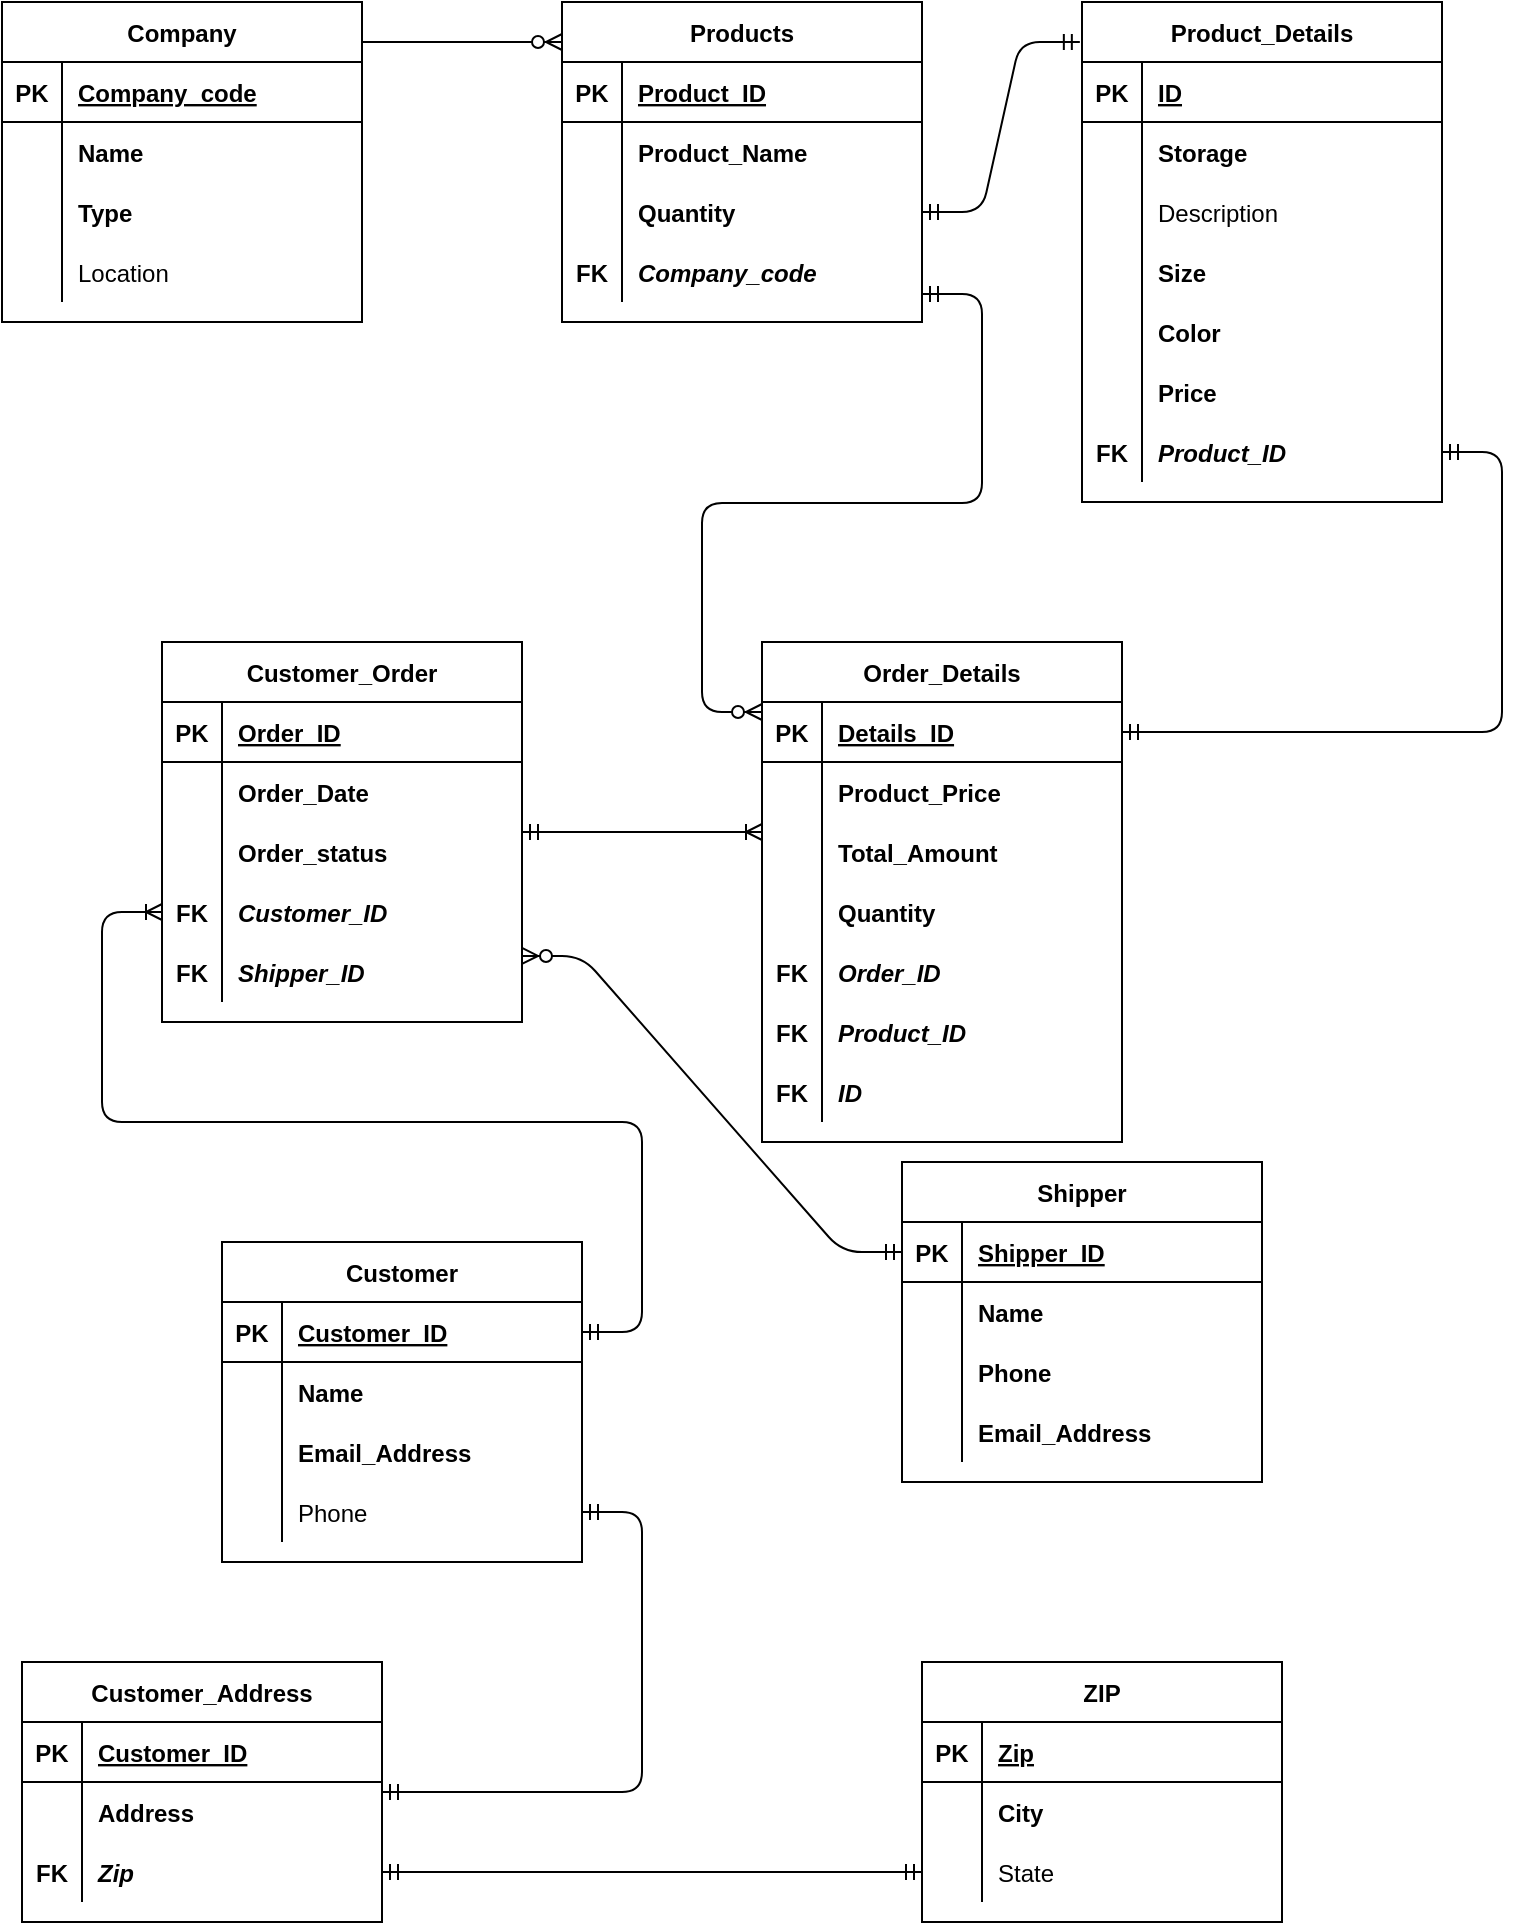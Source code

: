<mxfile version="14.0.5" type="device"><diagram id="6mvbU-3xl14moOfAQ1Ja" name="Page-1"><mxGraphModel dx="946" dy="511" grid="1" gridSize="10" guides="1" tooltips="1" connect="1" arrows="1" fold="1" page="1" pageScale="1" pageWidth="850" pageHeight="1100" math="0" shadow="0"><root><mxCell id="0"/><mxCell id="1" parent="0"/><mxCell id="NlRjUkpvQ42dIeaq4QIp-1" value="Company" style="shape=table;startSize=30;container=1;collapsible=1;childLayout=tableLayout;fixedRows=1;rowLines=0;fontStyle=1;align=center;resizeLast=1;" parent="1" vertex="1"><mxGeometry x="40" y="40" width="180" height="160" as="geometry"/></mxCell><mxCell id="NlRjUkpvQ42dIeaq4QIp-2" value="" style="shape=partialRectangle;collapsible=0;dropTarget=0;pointerEvents=0;fillColor=none;top=0;left=0;bottom=1;right=0;points=[[0,0.5],[1,0.5]];portConstraint=eastwest;" parent="NlRjUkpvQ42dIeaq4QIp-1" vertex="1"><mxGeometry y="30" width="180" height="30" as="geometry"/></mxCell><mxCell id="NlRjUkpvQ42dIeaq4QIp-3" value="PK" style="shape=partialRectangle;connectable=0;fillColor=none;top=0;left=0;bottom=0;right=0;fontStyle=1;overflow=hidden;" parent="NlRjUkpvQ42dIeaq4QIp-2" vertex="1"><mxGeometry width="30" height="30" as="geometry"/></mxCell><mxCell id="NlRjUkpvQ42dIeaq4QIp-4" value="Company_code" style="shape=partialRectangle;connectable=0;fillColor=none;top=0;left=0;bottom=0;right=0;align=left;spacingLeft=6;fontStyle=5;overflow=hidden;" parent="NlRjUkpvQ42dIeaq4QIp-2" vertex="1"><mxGeometry x="30" width="150" height="30" as="geometry"/></mxCell><mxCell id="NlRjUkpvQ42dIeaq4QIp-5" value="" style="shape=partialRectangle;collapsible=0;dropTarget=0;pointerEvents=0;fillColor=none;top=0;left=0;bottom=0;right=0;points=[[0,0.5],[1,0.5]];portConstraint=eastwest;" parent="NlRjUkpvQ42dIeaq4QIp-1" vertex="1"><mxGeometry y="60" width="180" height="30" as="geometry"/></mxCell><mxCell id="NlRjUkpvQ42dIeaq4QIp-6" value="" style="shape=partialRectangle;connectable=0;fillColor=none;top=0;left=0;bottom=0;right=0;editable=1;overflow=hidden;" parent="NlRjUkpvQ42dIeaq4QIp-5" vertex="1"><mxGeometry width="30" height="30" as="geometry"/></mxCell><mxCell id="NlRjUkpvQ42dIeaq4QIp-7" value="Name" style="shape=partialRectangle;connectable=0;fillColor=none;top=0;left=0;bottom=0;right=0;align=left;spacingLeft=6;overflow=hidden;fontStyle=1" parent="NlRjUkpvQ42dIeaq4QIp-5" vertex="1"><mxGeometry x="30" width="150" height="30" as="geometry"/></mxCell><mxCell id="1kuuqEPaZnJVx5uKWI-C-1" style="shape=partialRectangle;collapsible=0;dropTarget=0;pointerEvents=0;fillColor=none;top=0;left=0;bottom=0;right=0;points=[[0,0.5],[1,0.5]];portConstraint=eastwest;" parent="NlRjUkpvQ42dIeaq4QIp-1" vertex="1"><mxGeometry y="90" width="180" height="30" as="geometry"/></mxCell><mxCell id="1kuuqEPaZnJVx5uKWI-C-2" style="shape=partialRectangle;connectable=0;fillColor=none;top=0;left=0;bottom=0;right=0;editable=1;overflow=hidden;" parent="1kuuqEPaZnJVx5uKWI-C-1" vertex="1"><mxGeometry width="30" height="30" as="geometry"/></mxCell><mxCell id="1kuuqEPaZnJVx5uKWI-C-3" value="Type" style="shape=partialRectangle;connectable=0;fillColor=none;top=0;left=0;bottom=0;right=0;align=left;spacingLeft=6;overflow=hidden;fontStyle=1" parent="1kuuqEPaZnJVx5uKWI-C-1" vertex="1"><mxGeometry x="30" width="150" height="30" as="geometry"/></mxCell><mxCell id="NlRjUkpvQ42dIeaq4QIp-8" value="" style="shape=partialRectangle;collapsible=0;dropTarget=0;pointerEvents=0;fillColor=none;top=0;left=0;bottom=0;right=0;points=[[0,0.5],[1,0.5]];portConstraint=eastwest;" parent="NlRjUkpvQ42dIeaq4QIp-1" vertex="1"><mxGeometry y="120" width="180" height="30" as="geometry"/></mxCell><mxCell id="NlRjUkpvQ42dIeaq4QIp-9" value="" style="shape=partialRectangle;connectable=0;fillColor=none;top=0;left=0;bottom=0;right=0;editable=1;overflow=hidden;" parent="NlRjUkpvQ42dIeaq4QIp-8" vertex="1"><mxGeometry width="30" height="30" as="geometry"/></mxCell><mxCell id="NlRjUkpvQ42dIeaq4QIp-10" value="Location" style="shape=partialRectangle;connectable=0;fillColor=none;top=0;left=0;bottom=0;right=0;align=left;spacingLeft=6;overflow=hidden;" parent="NlRjUkpvQ42dIeaq4QIp-8" vertex="1"><mxGeometry x="30" width="150" height="30" as="geometry"/></mxCell><mxCell id="NlRjUkpvQ42dIeaq4QIp-14" value="Products" style="shape=table;startSize=30;container=1;collapsible=1;childLayout=tableLayout;fixedRows=1;rowLines=0;fontStyle=1;align=center;resizeLast=1;" parent="1" vertex="1"><mxGeometry x="320" y="40" width="180" height="160" as="geometry"/></mxCell><mxCell id="NlRjUkpvQ42dIeaq4QIp-15" value="" style="shape=partialRectangle;collapsible=0;dropTarget=0;pointerEvents=0;fillColor=none;top=0;left=0;bottom=1;right=0;points=[[0,0.5],[1,0.5]];portConstraint=eastwest;" parent="NlRjUkpvQ42dIeaq4QIp-14" vertex="1"><mxGeometry y="30" width="180" height="30" as="geometry"/></mxCell><mxCell id="NlRjUkpvQ42dIeaq4QIp-16" value="PK" style="shape=partialRectangle;connectable=0;fillColor=none;top=0;left=0;bottom=0;right=0;fontStyle=1;overflow=hidden;" parent="NlRjUkpvQ42dIeaq4QIp-15" vertex="1"><mxGeometry width="30" height="30" as="geometry"/></mxCell><mxCell id="NlRjUkpvQ42dIeaq4QIp-17" value="Product_ID" style="shape=partialRectangle;connectable=0;fillColor=none;top=0;left=0;bottom=0;right=0;align=left;spacingLeft=6;fontStyle=5;overflow=hidden;" parent="NlRjUkpvQ42dIeaq4QIp-15" vertex="1"><mxGeometry x="30" width="150" height="30" as="geometry"/></mxCell><mxCell id="NlRjUkpvQ42dIeaq4QIp-79" style="shape=partialRectangle;collapsible=0;dropTarget=0;pointerEvents=0;fillColor=none;top=0;left=0;bottom=0;right=0;points=[[0,0.5],[1,0.5]];portConstraint=eastwest;" parent="NlRjUkpvQ42dIeaq4QIp-14" vertex="1"><mxGeometry y="60" width="180" height="30" as="geometry"/></mxCell><mxCell id="NlRjUkpvQ42dIeaq4QIp-80" style="shape=partialRectangle;connectable=0;fillColor=none;top=0;left=0;bottom=0;right=0;editable=1;overflow=hidden;" parent="NlRjUkpvQ42dIeaq4QIp-79" vertex="1"><mxGeometry width="30" height="30" as="geometry"/></mxCell><mxCell id="NlRjUkpvQ42dIeaq4QIp-81" value="Product_Name" style="shape=partialRectangle;connectable=0;fillColor=none;top=0;left=0;bottom=0;right=0;align=left;spacingLeft=6;overflow=hidden;fontStyle=1" parent="NlRjUkpvQ42dIeaq4QIp-79" vertex="1"><mxGeometry x="30" width="150" height="30" as="geometry"/></mxCell><mxCell id="NlRjUkpvQ42dIeaq4QIp-18" value="" style="shape=partialRectangle;collapsible=0;dropTarget=0;pointerEvents=0;fillColor=none;top=0;left=0;bottom=0;right=0;points=[[0,0.5],[1,0.5]];portConstraint=eastwest;" parent="NlRjUkpvQ42dIeaq4QIp-14" vertex="1"><mxGeometry y="90" width="180" height="30" as="geometry"/></mxCell><mxCell id="NlRjUkpvQ42dIeaq4QIp-19" value="" style="shape=partialRectangle;connectable=0;fillColor=none;top=0;left=0;bottom=0;right=0;editable=1;overflow=hidden;" parent="NlRjUkpvQ42dIeaq4QIp-18" vertex="1"><mxGeometry width="30" height="30" as="geometry"/></mxCell><mxCell id="NlRjUkpvQ42dIeaq4QIp-20" value="Quantity" style="shape=partialRectangle;connectable=0;fillColor=none;top=0;left=0;bottom=0;right=0;align=left;spacingLeft=6;overflow=hidden;fontStyle=1" parent="NlRjUkpvQ42dIeaq4QIp-18" vertex="1"><mxGeometry x="30" width="150" height="30" as="geometry"/></mxCell><mxCell id="NlRjUkpvQ42dIeaq4QIp-24" value="" style="shape=partialRectangle;collapsible=0;dropTarget=0;pointerEvents=0;fillColor=none;top=0;left=0;bottom=0;right=0;points=[[0,0.5],[1,0.5]];portConstraint=eastwest;" parent="NlRjUkpvQ42dIeaq4QIp-14" vertex="1"><mxGeometry y="120" width="180" height="30" as="geometry"/></mxCell><mxCell id="NlRjUkpvQ42dIeaq4QIp-25" value="FK" style="shape=partialRectangle;connectable=0;fillColor=none;top=0;left=0;bottom=0;right=0;editable=1;overflow=hidden;fontStyle=1" parent="NlRjUkpvQ42dIeaq4QIp-24" vertex="1"><mxGeometry width="30" height="30" as="geometry"/></mxCell><mxCell id="NlRjUkpvQ42dIeaq4QIp-26" value="Company_code" style="shape=partialRectangle;connectable=0;fillColor=none;top=0;left=0;bottom=0;right=0;align=left;spacingLeft=6;overflow=hidden;fontStyle=3" parent="NlRjUkpvQ42dIeaq4QIp-24" vertex="1"><mxGeometry x="30" width="150" height="30" as="geometry"/></mxCell><mxCell id="NlRjUkpvQ42dIeaq4QIp-27" value="Product_Details" style="shape=table;startSize=30;container=1;collapsible=1;childLayout=tableLayout;fixedRows=1;rowLines=0;fontStyle=1;align=center;resizeLast=1;" parent="1" vertex="1"><mxGeometry x="580" y="40" width="180" height="250" as="geometry"/></mxCell><mxCell id="NlRjUkpvQ42dIeaq4QIp-28" value="" style="shape=partialRectangle;collapsible=0;dropTarget=0;pointerEvents=0;fillColor=none;top=0;left=0;bottom=1;right=0;points=[[0,0.5],[1,0.5]];portConstraint=eastwest;" parent="NlRjUkpvQ42dIeaq4QIp-27" vertex="1"><mxGeometry y="30" width="180" height="30" as="geometry"/></mxCell><mxCell id="NlRjUkpvQ42dIeaq4QIp-29" value="PK" style="shape=partialRectangle;connectable=0;fillColor=none;top=0;left=0;bottom=0;right=0;fontStyle=1;overflow=hidden;" parent="NlRjUkpvQ42dIeaq4QIp-28" vertex="1"><mxGeometry width="30" height="30" as="geometry"/></mxCell><mxCell id="NlRjUkpvQ42dIeaq4QIp-30" value="ID" style="shape=partialRectangle;connectable=0;fillColor=none;top=0;left=0;bottom=0;right=0;align=left;spacingLeft=6;fontStyle=5;overflow=hidden;" parent="NlRjUkpvQ42dIeaq4QIp-28" vertex="1"><mxGeometry x="30" width="150" height="30" as="geometry"/></mxCell><mxCell id="NlRjUkpvQ42dIeaq4QIp-31" value="" style="shape=partialRectangle;collapsible=0;dropTarget=0;pointerEvents=0;fillColor=none;top=0;left=0;bottom=0;right=0;points=[[0,0.5],[1,0.5]];portConstraint=eastwest;" parent="NlRjUkpvQ42dIeaq4QIp-27" vertex="1"><mxGeometry y="60" width="180" height="30" as="geometry"/></mxCell><mxCell id="NlRjUkpvQ42dIeaq4QIp-32" value="" style="shape=partialRectangle;connectable=0;fillColor=none;top=0;left=0;bottom=0;right=0;editable=1;overflow=hidden;" parent="NlRjUkpvQ42dIeaq4QIp-31" vertex="1"><mxGeometry width="30" height="30" as="geometry"/></mxCell><mxCell id="NlRjUkpvQ42dIeaq4QIp-33" value="Storage" style="shape=partialRectangle;connectable=0;fillColor=none;top=0;left=0;bottom=0;right=0;align=left;spacingLeft=6;overflow=hidden;fontStyle=1" parent="NlRjUkpvQ42dIeaq4QIp-31" vertex="1"><mxGeometry x="30" width="150" height="30" as="geometry"/></mxCell><mxCell id="NlRjUkpvQ42dIeaq4QIp-34" value="" style="shape=partialRectangle;collapsible=0;dropTarget=0;pointerEvents=0;fillColor=none;top=0;left=0;bottom=0;right=0;points=[[0,0.5],[1,0.5]];portConstraint=eastwest;" parent="NlRjUkpvQ42dIeaq4QIp-27" vertex="1"><mxGeometry y="90" width="180" height="30" as="geometry"/></mxCell><mxCell id="NlRjUkpvQ42dIeaq4QIp-35" value="" style="shape=partialRectangle;connectable=0;fillColor=none;top=0;left=0;bottom=0;right=0;editable=1;overflow=hidden;" parent="NlRjUkpvQ42dIeaq4QIp-34" vertex="1"><mxGeometry width="30" height="30" as="geometry"/></mxCell><mxCell id="NlRjUkpvQ42dIeaq4QIp-36" value="Description" style="shape=partialRectangle;connectable=0;fillColor=none;top=0;left=0;bottom=0;right=0;align=left;spacingLeft=6;overflow=hidden;" parent="NlRjUkpvQ42dIeaq4QIp-34" vertex="1"><mxGeometry x="30" width="150" height="30" as="geometry"/></mxCell><mxCell id="NlRjUkpvQ42dIeaq4QIp-37" value="" style="shape=partialRectangle;collapsible=0;dropTarget=0;pointerEvents=0;fillColor=none;top=0;left=0;bottom=0;right=0;points=[[0,0.5],[1,0.5]];portConstraint=eastwest;" parent="NlRjUkpvQ42dIeaq4QIp-27" vertex="1"><mxGeometry y="120" width="180" height="30" as="geometry"/></mxCell><mxCell id="NlRjUkpvQ42dIeaq4QIp-38" value="" style="shape=partialRectangle;connectable=0;fillColor=none;top=0;left=0;bottom=0;right=0;editable=1;overflow=hidden;" parent="NlRjUkpvQ42dIeaq4QIp-37" vertex="1"><mxGeometry width="30" height="30" as="geometry"/></mxCell><mxCell id="NlRjUkpvQ42dIeaq4QIp-39" value="Size" style="shape=partialRectangle;connectable=0;fillColor=none;top=0;left=0;bottom=0;right=0;align=left;spacingLeft=6;overflow=hidden;fontStyle=1" parent="NlRjUkpvQ42dIeaq4QIp-37" vertex="1"><mxGeometry x="30" width="150" height="30" as="geometry"/></mxCell><mxCell id="NlRjUkpvQ42dIeaq4QIp-48" style="shape=partialRectangle;collapsible=0;dropTarget=0;pointerEvents=0;fillColor=none;top=0;left=0;bottom=0;right=0;points=[[0,0.5],[1,0.5]];portConstraint=eastwest;" parent="NlRjUkpvQ42dIeaq4QIp-27" vertex="1"><mxGeometry y="150" width="180" height="30" as="geometry"/></mxCell><mxCell id="NlRjUkpvQ42dIeaq4QIp-49" style="shape=partialRectangle;connectable=0;fillColor=none;top=0;left=0;bottom=0;right=0;editable=1;overflow=hidden;" parent="NlRjUkpvQ42dIeaq4QIp-48" vertex="1"><mxGeometry width="30" height="30" as="geometry"/></mxCell><mxCell id="NlRjUkpvQ42dIeaq4QIp-50" value="Color" style="shape=partialRectangle;connectable=0;fillColor=none;top=0;left=0;bottom=0;right=0;align=left;spacingLeft=6;overflow=hidden;fontStyle=1" parent="NlRjUkpvQ42dIeaq4QIp-48" vertex="1"><mxGeometry x="30" width="150" height="30" as="geometry"/></mxCell><mxCell id="NlRjUkpvQ42dIeaq4QIp-73" style="shape=partialRectangle;collapsible=0;dropTarget=0;pointerEvents=0;fillColor=none;top=0;left=0;bottom=0;right=0;points=[[0,0.5],[1,0.5]];portConstraint=eastwest;" parent="NlRjUkpvQ42dIeaq4QIp-27" vertex="1"><mxGeometry y="180" width="180" height="30" as="geometry"/></mxCell><mxCell id="NlRjUkpvQ42dIeaq4QIp-74" style="shape=partialRectangle;connectable=0;fillColor=none;top=0;left=0;bottom=0;right=0;editable=1;overflow=hidden;" parent="NlRjUkpvQ42dIeaq4QIp-73" vertex="1"><mxGeometry width="30" height="30" as="geometry"/></mxCell><mxCell id="NlRjUkpvQ42dIeaq4QIp-75" value="Price" style="shape=partialRectangle;connectable=0;fillColor=none;top=0;left=0;bottom=0;right=0;align=left;spacingLeft=6;overflow=hidden;fontStyle=1" parent="NlRjUkpvQ42dIeaq4QIp-73" vertex="1"><mxGeometry x="30" width="150" height="30" as="geometry"/></mxCell><mxCell id="NlRjUkpvQ42dIeaq4QIp-51" style="shape=partialRectangle;collapsible=0;dropTarget=0;pointerEvents=0;fillColor=none;top=0;left=0;bottom=0;right=0;points=[[0,0.5],[1,0.5]];portConstraint=eastwest;" parent="NlRjUkpvQ42dIeaq4QIp-27" vertex="1"><mxGeometry y="210" width="180" height="30" as="geometry"/></mxCell><mxCell id="NlRjUkpvQ42dIeaq4QIp-52" value="FK" style="shape=partialRectangle;connectable=0;fillColor=none;top=0;left=0;bottom=0;right=0;editable=1;overflow=hidden;fontStyle=1" parent="NlRjUkpvQ42dIeaq4QIp-51" vertex="1"><mxGeometry width="30" height="30" as="geometry"/></mxCell><mxCell id="NlRjUkpvQ42dIeaq4QIp-53" value="Product_ID" style="shape=partialRectangle;connectable=0;fillColor=none;top=0;left=0;bottom=0;right=0;align=left;spacingLeft=6;overflow=hidden;fontStyle=3" parent="NlRjUkpvQ42dIeaq4QIp-51" vertex="1"><mxGeometry x="30" width="150" height="30" as="geometry"/></mxCell><mxCell id="NlRjUkpvQ42dIeaq4QIp-54" value="Customer_Order" style="shape=table;startSize=30;container=1;collapsible=1;childLayout=tableLayout;fixedRows=1;rowLines=0;fontStyle=1;align=center;resizeLast=1;" parent="1" vertex="1"><mxGeometry x="120" y="360" width="180" height="190" as="geometry"/></mxCell><mxCell id="NlRjUkpvQ42dIeaq4QIp-55" value="" style="shape=partialRectangle;collapsible=0;dropTarget=0;pointerEvents=0;fillColor=none;top=0;left=0;bottom=1;right=0;points=[[0,0.5],[1,0.5]];portConstraint=eastwest;" parent="NlRjUkpvQ42dIeaq4QIp-54" vertex="1"><mxGeometry y="30" width="180" height="30" as="geometry"/></mxCell><mxCell id="NlRjUkpvQ42dIeaq4QIp-56" value="PK" style="shape=partialRectangle;connectable=0;fillColor=none;top=0;left=0;bottom=0;right=0;fontStyle=1;overflow=hidden;" parent="NlRjUkpvQ42dIeaq4QIp-55" vertex="1"><mxGeometry width="30" height="30" as="geometry"/></mxCell><mxCell id="NlRjUkpvQ42dIeaq4QIp-57" value="Order_ID" style="shape=partialRectangle;connectable=0;fillColor=none;top=0;left=0;bottom=0;right=0;align=left;spacingLeft=6;fontStyle=5;overflow=hidden;" parent="NlRjUkpvQ42dIeaq4QIp-55" vertex="1"><mxGeometry x="30" width="150" height="30" as="geometry"/></mxCell><mxCell id="rbqocLhHL7Z1TbD3UT4a-1" style="shape=partialRectangle;collapsible=0;dropTarget=0;pointerEvents=0;fillColor=none;top=0;left=0;bottom=0;right=0;points=[[0,0.5],[1,0.5]];portConstraint=eastwest;" vertex="1" parent="NlRjUkpvQ42dIeaq4QIp-54"><mxGeometry y="60" width="180" height="30" as="geometry"/></mxCell><mxCell id="rbqocLhHL7Z1TbD3UT4a-2" style="shape=partialRectangle;connectable=0;fillColor=none;top=0;left=0;bottom=0;right=0;editable=1;overflow=hidden;" vertex="1" parent="rbqocLhHL7Z1TbD3UT4a-1"><mxGeometry width="30" height="30" as="geometry"/></mxCell><mxCell id="rbqocLhHL7Z1TbD3UT4a-3" value="Order_Date" style="shape=partialRectangle;connectable=0;fillColor=none;top=0;left=0;bottom=0;right=0;align=left;spacingLeft=6;overflow=hidden;fontStyle=1" vertex="1" parent="rbqocLhHL7Z1TbD3UT4a-1"><mxGeometry x="30" width="150" height="30" as="geometry"/></mxCell><mxCell id="NlRjUkpvQ42dIeaq4QIp-58" value="" style="shape=partialRectangle;collapsible=0;dropTarget=0;pointerEvents=0;fillColor=none;top=0;left=0;bottom=0;right=0;points=[[0,0.5],[1,0.5]];portConstraint=eastwest;" parent="NlRjUkpvQ42dIeaq4QIp-54" vertex="1"><mxGeometry y="90" width="180" height="30" as="geometry"/></mxCell><mxCell id="NlRjUkpvQ42dIeaq4QIp-59" value="" style="shape=partialRectangle;connectable=0;fillColor=none;top=0;left=0;bottom=0;right=0;editable=1;overflow=hidden;" parent="NlRjUkpvQ42dIeaq4QIp-58" vertex="1"><mxGeometry width="30" height="30" as="geometry"/></mxCell><mxCell id="NlRjUkpvQ42dIeaq4QIp-60" value="Order_status" style="shape=partialRectangle;connectable=0;fillColor=none;top=0;left=0;bottom=0;right=0;align=left;spacingLeft=6;overflow=hidden;fontStyle=1" parent="NlRjUkpvQ42dIeaq4QIp-58" vertex="1"><mxGeometry x="30" width="150" height="30" as="geometry"/></mxCell><mxCell id="NlRjUkpvQ42dIeaq4QIp-61" value="" style="shape=partialRectangle;collapsible=0;dropTarget=0;pointerEvents=0;fillColor=none;top=0;left=0;bottom=0;right=0;points=[[0,0.5],[1,0.5]];portConstraint=eastwest;" parent="NlRjUkpvQ42dIeaq4QIp-54" vertex="1"><mxGeometry y="120" width="180" height="30" as="geometry"/></mxCell><mxCell id="NlRjUkpvQ42dIeaq4QIp-62" value="FK" style="shape=partialRectangle;connectable=0;fillColor=none;top=0;left=0;bottom=0;right=0;editable=1;overflow=hidden;fontStyle=1" parent="NlRjUkpvQ42dIeaq4QIp-61" vertex="1"><mxGeometry width="30" height="30" as="geometry"/></mxCell><mxCell id="NlRjUkpvQ42dIeaq4QIp-63" value="Customer_ID" style="shape=partialRectangle;connectable=0;fillColor=none;top=0;left=0;bottom=0;right=0;align=left;spacingLeft=6;overflow=hidden;fontStyle=3" parent="NlRjUkpvQ42dIeaq4QIp-61" vertex="1"><mxGeometry x="30" width="150" height="30" as="geometry"/></mxCell><mxCell id="NlRjUkpvQ42dIeaq4QIp-64" value="" style="shape=partialRectangle;collapsible=0;dropTarget=0;pointerEvents=0;fillColor=none;top=0;left=0;bottom=0;right=0;points=[[0,0.5],[1,0.5]];portConstraint=eastwest;" parent="NlRjUkpvQ42dIeaq4QIp-54" vertex="1"><mxGeometry y="150" width="180" height="30" as="geometry"/></mxCell><mxCell id="NlRjUkpvQ42dIeaq4QIp-65" value="FK" style="shape=partialRectangle;connectable=0;fillColor=none;top=0;left=0;bottom=0;right=0;editable=1;overflow=hidden;fontStyle=1" parent="NlRjUkpvQ42dIeaq4QIp-64" vertex="1"><mxGeometry width="30" height="30" as="geometry"/></mxCell><mxCell id="NlRjUkpvQ42dIeaq4QIp-66" value="Shipper_ID" style="shape=partialRectangle;connectable=0;fillColor=none;top=0;left=0;bottom=0;right=0;align=left;spacingLeft=6;overflow=hidden;fontStyle=3" parent="NlRjUkpvQ42dIeaq4QIp-64" vertex="1"><mxGeometry x="30" width="150" height="30" as="geometry"/></mxCell><mxCell id="NlRjUkpvQ42dIeaq4QIp-82" value="Order_Details" style="shape=table;startSize=30;container=1;collapsible=1;childLayout=tableLayout;fixedRows=1;rowLines=0;fontStyle=1;align=center;resizeLast=1;" parent="1" vertex="1"><mxGeometry x="420" y="360" width="180" height="250" as="geometry"/></mxCell><mxCell id="NlRjUkpvQ42dIeaq4QIp-83" value="" style="shape=partialRectangle;collapsible=0;dropTarget=0;pointerEvents=0;fillColor=none;top=0;left=0;bottom=1;right=0;points=[[0,0.5],[1,0.5]];portConstraint=eastwest;" parent="NlRjUkpvQ42dIeaq4QIp-82" vertex="1"><mxGeometry y="30" width="180" height="30" as="geometry"/></mxCell><mxCell id="NlRjUkpvQ42dIeaq4QIp-84" value="PK" style="shape=partialRectangle;connectable=0;fillColor=none;top=0;left=0;bottom=0;right=0;fontStyle=1;overflow=hidden;" parent="NlRjUkpvQ42dIeaq4QIp-83" vertex="1"><mxGeometry width="30" height="30" as="geometry"/></mxCell><mxCell id="NlRjUkpvQ42dIeaq4QIp-85" value="Details_ID" style="shape=partialRectangle;connectable=0;fillColor=none;top=0;left=0;bottom=0;right=0;align=left;spacingLeft=6;fontStyle=5;overflow=hidden;" parent="NlRjUkpvQ42dIeaq4QIp-83" vertex="1"><mxGeometry x="30" width="150" height="30" as="geometry"/></mxCell><mxCell id="hcIIqSdpKcKLMH5xqEKE-1" style="shape=partialRectangle;collapsible=0;dropTarget=0;pointerEvents=0;fillColor=none;top=0;left=0;bottom=0;right=0;points=[[0,0.5],[1,0.5]];portConstraint=eastwest;" parent="NlRjUkpvQ42dIeaq4QIp-82" vertex="1"><mxGeometry y="60" width="180" height="30" as="geometry"/></mxCell><mxCell id="hcIIqSdpKcKLMH5xqEKE-2" style="shape=partialRectangle;connectable=0;fillColor=none;top=0;left=0;bottom=0;right=0;editable=1;overflow=hidden;" parent="hcIIqSdpKcKLMH5xqEKE-1" vertex="1"><mxGeometry width="30" height="30" as="geometry"/></mxCell><mxCell id="hcIIqSdpKcKLMH5xqEKE-3" value="Product_Price" style="shape=partialRectangle;connectable=0;fillColor=none;top=0;left=0;bottom=0;right=0;align=left;spacingLeft=6;overflow=hidden;fontStyle=1" parent="hcIIqSdpKcKLMH5xqEKE-1" vertex="1"><mxGeometry x="30" width="150" height="30" as="geometry"/></mxCell><mxCell id="SJxUbOajWy9gSuhMK0SX-1" style="shape=partialRectangle;collapsible=0;dropTarget=0;pointerEvents=0;fillColor=none;top=0;left=0;bottom=0;right=0;points=[[0,0.5],[1,0.5]];portConstraint=eastwest;" parent="NlRjUkpvQ42dIeaq4QIp-82" vertex="1"><mxGeometry y="90" width="180" height="30" as="geometry"/></mxCell><mxCell id="SJxUbOajWy9gSuhMK0SX-2" style="shape=partialRectangle;connectable=0;fillColor=none;top=0;left=0;bottom=0;right=0;editable=1;overflow=hidden;" parent="SJxUbOajWy9gSuhMK0SX-1" vertex="1"><mxGeometry width="30" height="30" as="geometry"/></mxCell><mxCell id="SJxUbOajWy9gSuhMK0SX-3" value="Total_Amount" style="shape=partialRectangle;connectable=0;fillColor=none;top=0;left=0;bottom=0;right=0;align=left;spacingLeft=6;overflow=hidden;fontStyle=1" parent="SJxUbOajWy9gSuhMK0SX-1" vertex="1"><mxGeometry x="30" width="150" height="30" as="geometry"/></mxCell><mxCell id="NlRjUkpvQ42dIeaq4QIp-86" value="" style="shape=partialRectangle;collapsible=0;dropTarget=0;pointerEvents=0;fillColor=none;top=0;left=0;bottom=0;right=0;points=[[0,0.5],[1,0.5]];portConstraint=eastwest;" parent="NlRjUkpvQ42dIeaq4QIp-82" vertex="1"><mxGeometry y="120" width="180" height="30" as="geometry"/></mxCell><mxCell id="NlRjUkpvQ42dIeaq4QIp-87" value="" style="shape=partialRectangle;connectable=0;fillColor=none;top=0;left=0;bottom=0;right=0;editable=1;overflow=hidden;" parent="NlRjUkpvQ42dIeaq4QIp-86" vertex="1"><mxGeometry width="30" height="30" as="geometry"/></mxCell><mxCell id="NlRjUkpvQ42dIeaq4QIp-88" value="Quantity" style="shape=partialRectangle;connectable=0;fillColor=none;top=0;left=0;bottom=0;right=0;align=left;spacingLeft=6;overflow=hidden;fontStyle=1" parent="NlRjUkpvQ42dIeaq4QIp-86" vertex="1"><mxGeometry x="30" width="150" height="30" as="geometry"/></mxCell><mxCell id="NlRjUkpvQ42dIeaq4QIp-89" value="" style="shape=partialRectangle;collapsible=0;dropTarget=0;pointerEvents=0;fillColor=none;top=0;left=0;bottom=0;right=0;points=[[0,0.5],[1,0.5]];portConstraint=eastwest;" parent="NlRjUkpvQ42dIeaq4QIp-82" vertex="1"><mxGeometry y="150" width="180" height="30" as="geometry"/></mxCell><mxCell id="NlRjUkpvQ42dIeaq4QIp-90" value="FK" style="shape=partialRectangle;connectable=0;fillColor=none;top=0;left=0;bottom=0;right=0;editable=1;overflow=hidden;fontStyle=1" parent="NlRjUkpvQ42dIeaq4QIp-89" vertex="1"><mxGeometry width="30" height="30" as="geometry"/></mxCell><mxCell id="NlRjUkpvQ42dIeaq4QIp-91" value="Order_ID" style="shape=partialRectangle;connectable=0;fillColor=none;top=0;left=0;bottom=0;right=0;align=left;spacingLeft=6;overflow=hidden;fontStyle=3" parent="NlRjUkpvQ42dIeaq4QIp-89" vertex="1"><mxGeometry x="30" width="150" height="30" as="geometry"/></mxCell><mxCell id="Vqsrmmm3L8lOa530ixJ--2" style="shape=partialRectangle;collapsible=0;dropTarget=0;pointerEvents=0;fillColor=none;top=0;left=0;bottom=0;right=0;points=[[0,0.5],[1,0.5]];portConstraint=eastwest;" parent="NlRjUkpvQ42dIeaq4QIp-82" vertex="1"><mxGeometry y="180" width="180" height="30" as="geometry"/></mxCell><mxCell id="Vqsrmmm3L8lOa530ixJ--3" value="FK" style="shape=partialRectangle;connectable=0;fillColor=none;top=0;left=0;bottom=0;right=0;editable=1;overflow=hidden;fontStyle=1" parent="Vqsrmmm3L8lOa530ixJ--2" vertex="1"><mxGeometry width="30" height="30" as="geometry"/></mxCell><mxCell id="Vqsrmmm3L8lOa530ixJ--4" value="Product_ID" style="shape=partialRectangle;connectable=0;fillColor=none;top=0;left=0;bottom=0;right=0;align=left;spacingLeft=6;overflow=hidden;fontStyle=3" parent="Vqsrmmm3L8lOa530ixJ--2" vertex="1"><mxGeometry x="30" width="150" height="30" as="geometry"/></mxCell><mxCell id="NlRjUkpvQ42dIeaq4QIp-92" value="" style="shape=partialRectangle;collapsible=0;dropTarget=0;pointerEvents=0;fillColor=none;top=0;left=0;bottom=0;right=0;points=[[0,0.5],[1,0.5]];portConstraint=eastwest;" parent="NlRjUkpvQ42dIeaq4QIp-82" vertex="1"><mxGeometry y="210" width="180" height="30" as="geometry"/></mxCell><mxCell id="NlRjUkpvQ42dIeaq4QIp-93" value="FK" style="shape=partialRectangle;connectable=0;fillColor=none;top=0;left=0;bottom=0;right=0;editable=1;overflow=hidden;fontStyle=1" parent="NlRjUkpvQ42dIeaq4QIp-92" vertex="1"><mxGeometry width="30" height="30" as="geometry"/></mxCell><mxCell id="NlRjUkpvQ42dIeaq4QIp-94" value="ID" style="shape=partialRectangle;connectable=0;fillColor=none;top=0;left=0;bottom=0;right=0;align=left;spacingLeft=6;overflow=hidden;fontStyle=3" parent="NlRjUkpvQ42dIeaq4QIp-92" vertex="1"><mxGeometry x="30" width="150" height="30" as="geometry"/></mxCell><mxCell id="NlRjUkpvQ42dIeaq4QIp-95" value="Customer" style="shape=table;startSize=30;container=1;collapsible=1;childLayout=tableLayout;fixedRows=1;rowLines=0;fontStyle=1;align=center;resizeLast=1;" parent="1" vertex="1"><mxGeometry x="150" y="660" width="180" height="160" as="geometry"/></mxCell><mxCell id="NlRjUkpvQ42dIeaq4QIp-96" value="" style="shape=partialRectangle;collapsible=0;dropTarget=0;pointerEvents=0;fillColor=none;top=0;left=0;bottom=1;right=0;points=[[0,0.5],[1,0.5]];portConstraint=eastwest;" parent="NlRjUkpvQ42dIeaq4QIp-95" vertex="1"><mxGeometry y="30" width="180" height="30" as="geometry"/></mxCell><mxCell id="NlRjUkpvQ42dIeaq4QIp-97" value="PK" style="shape=partialRectangle;connectable=0;fillColor=none;top=0;left=0;bottom=0;right=0;fontStyle=1;overflow=hidden;" parent="NlRjUkpvQ42dIeaq4QIp-96" vertex="1"><mxGeometry width="30" height="30" as="geometry"/></mxCell><mxCell id="NlRjUkpvQ42dIeaq4QIp-98" value="Customer_ID" style="shape=partialRectangle;connectable=0;fillColor=none;top=0;left=0;bottom=0;right=0;align=left;spacingLeft=6;fontStyle=5;overflow=hidden;" parent="NlRjUkpvQ42dIeaq4QIp-96" vertex="1"><mxGeometry x="30" width="150" height="30" as="geometry"/></mxCell><mxCell id="NlRjUkpvQ42dIeaq4QIp-99" value="" style="shape=partialRectangle;collapsible=0;dropTarget=0;pointerEvents=0;fillColor=none;top=0;left=0;bottom=0;right=0;points=[[0,0.5],[1,0.5]];portConstraint=eastwest;" parent="NlRjUkpvQ42dIeaq4QIp-95" vertex="1"><mxGeometry y="60" width="180" height="30" as="geometry"/></mxCell><mxCell id="NlRjUkpvQ42dIeaq4QIp-100" value="" style="shape=partialRectangle;connectable=0;fillColor=none;top=0;left=0;bottom=0;right=0;editable=1;overflow=hidden;" parent="NlRjUkpvQ42dIeaq4QIp-99" vertex="1"><mxGeometry width="30" height="30" as="geometry"/></mxCell><mxCell id="NlRjUkpvQ42dIeaq4QIp-101" value="Name" style="shape=partialRectangle;connectable=0;fillColor=none;top=0;left=0;bottom=0;right=0;align=left;spacingLeft=6;overflow=hidden;fontStyle=1" parent="NlRjUkpvQ42dIeaq4QIp-99" vertex="1"><mxGeometry x="30" width="150" height="30" as="geometry"/></mxCell><mxCell id="NlRjUkpvQ42dIeaq4QIp-108" style="shape=partialRectangle;collapsible=0;dropTarget=0;pointerEvents=0;fillColor=none;top=0;left=0;bottom=0;right=0;points=[[0,0.5],[1,0.5]];portConstraint=eastwest;" parent="NlRjUkpvQ42dIeaq4QIp-95" vertex="1"><mxGeometry y="90" width="180" height="30" as="geometry"/></mxCell><mxCell id="NlRjUkpvQ42dIeaq4QIp-109" style="shape=partialRectangle;connectable=0;fillColor=none;top=0;left=0;bottom=0;right=0;editable=1;overflow=hidden;" parent="NlRjUkpvQ42dIeaq4QIp-108" vertex="1"><mxGeometry width="30" height="30" as="geometry"/></mxCell><mxCell id="NlRjUkpvQ42dIeaq4QIp-110" value="Email_Address" style="shape=partialRectangle;connectable=0;fillColor=none;top=0;left=0;bottom=0;right=0;align=left;spacingLeft=6;overflow=hidden;fontStyle=1" parent="NlRjUkpvQ42dIeaq4QIp-108" vertex="1"><mxGeometry x="30" width="150" height="30" as="geometry"/></mxCell><mxCell id="NlRjUkpvQ42dIeaq4QIp-105" value="" style="shape=partialRectangle;collapsible=0;dropTarget=0;pointerEvents=0;fillColor=none;top=0;left=0;bottom=0;right=0;points=[[0,0.5],[1,0.5]];portConstraint=eastwest;" parent="NlRjUkpvQ42dIeaq4QIp-95" vertex="1"><mxGeometry y="120" width="180" height="30" as="geometry"/></mxCell><mxCell id="NlRjUkpvQ42dIeaq4QIp-106" value="" style="shape=partialRectangle;connectable=0;fillColor=none;top=0;left=0;bottom=0;right=0;editable=1;overflow=hidden;" parent="NlRjUkpvQ42dIeaq4QIp-105" vertex="1"><mxGeometry width="30" height="30" as="geometry"/></mxCell><mxCell id="NlRjUkpvQ42dIeaq4QIp-107" value="Phone" style="shape=partialRectangle;connectable=0;fillColor=none;top=0;left=0;bottom=0;right=0;align=left;spacingLeft=6;overflow=hidden;" parent="NlRjUkpvQ42dIeaq4QIp-105" vertex="1"><mxGeometry x="30" width="150" height="30" as="geometry"/></mxCell><mxCell id="NlRjUkpvQ42dIeaq4QIp-111" value="Shipper" style="shape=table;startSize=30;container=1;collapsible=1;childLayout=tableLayout;fixedRows=1;rowLines=0;fontStyle=1;align=center;resizeLast=1;" parent="1" vertex="1"><mxGeometry x="490" y="620" width="180" height="160" as="geometry"/></mxCell><mxCell id="NlRjUkpvQ42dIeaq4QIp-112" value="" style="shape=partialRectangle;collapsible=0;dropTarget=0;pointerEvents=0;fillColor=none;top=0;left=0;bottom=1;right=0;points=[[0,0.5],[1,0.5]];portConstraint=eastwest;" parent="NlRjUkpvQ42dIeaq4QIp-111" vertex="1"><mxGeometry y="30" width="180" height="30" as="geometry"/></mxCell><mxCell id="NlRjUkpvQ42dIeaq4QIp-113" value="PK" style="shape=partialRectangle;connectable=0;fillColor=none;top=0;left=0;bottom=0;right=0;fontStyle=1;overflow=hidden;" parent="NlRjUkpvQ42dIeaq4QIp-112" vertex="1"><mxGeometry width="30" height="30" as="geometry"/></mxCell><mxCell id="NlRjUkpvQ42dIeaq4QIp-114" value="Shipper_ID" style="shape=partialRectangle;connectable=0;fillColor=none;top=0;left=0;bottom=0;right=0;align=left;spacingLeft=6;fontStyle=5;overflow=hidden;" parent="NlRjUkpvQ42dIeaq4QIp-112" vertex="1"><mxGeometry x="30" width="150" height="30" as="geometry"/></mxCell><mxCell id="NlRjUkpvQ42dIeaq4QIp-115" value="" style="shape=partialRectangle;collapsible=0;dropTarget=0;pointerEvents=0;fillColor=none;top=0;left=0;bottom=0;right=0;points=[[0,0.5],[1,0.5]];portConstraint=eastwest;" parent="NlRjUkpvQ42dIeaq4QIp-111" vertex="1"><mxGeometry y="60" width="180" height="30" as="geometry"/></mxCell><mxCell id="NlRjUkpvQ42dIeaq4QIp-116" value="" style="shape=partialRectangle;connectable=0;fillColor=none;top=0;left=0;bottom=0;right=0;editable=1;overflow=hidden;" parent="NlRjUkpvQ42dIeaq4QIp-115" vertex="1"><mxGeometry width="30" height="30" as="geometry"/></mxCell><mxCell id="NlRjUkpvQ42dIeaq4QIp-117" value="Name" style="shape=partialRectangle;connectable=0;fillColor=none;top=0;left=0;bottom=0;right=0;align=left;spacingLeft=6;overflow=hidden;fontStyle=1" parent="NlRjUkpvQ42dIeaq4QIp-115" vertex="1"><mxGeometry x="30" width="150" height="30" as="geometry"/></mxCell><mxCell id="NlRjUkpvQ42dIeaq4QIp-118" value="" style="shape=partialRectangle;collapsible=0;dropTarget=0;pointerEvents=0;fillColor=none;top=0;left=0;bottom=0;right=0;points=[[0,0.5],[1,0.5]];portConstraint=eastwest;" parent="NlRjUkpvQ42dIeaq4QIp-111" vertex="1"><mxGeometry y="90" width="180" height="30" as="geometry"/></mxCell><mxCell id="NlRjUkpvQ42dIeaq4QIp-119" value="" style="shape=partialRectangle;connectable=0;fillColor=none;top=0;left=0;bottom=0;right=0;editable=1;overflow=hidden;" parent="NlRjUkpvQ42dIeaq4QIp-118" vertex="1"><mxGeometry width="30" height="30" as="geometry"/></mxCell><mxCell id="NlRjUkpvQ42dIeaq4QIp-120" value="Phone" style="shape=partialRectangle;connectable=0;fillColor=none;top=0;left=0;bottom=0;right=0;align=left;spacingLeft=6;overflow=hidden;fontStyle=1" parent="NlRjUkpvQ42dIeaq4QIp-118" vertex="1"><mxGeometry x="30" width="150" height="30" as="geometry"/></mxCell><mxCell id="NlRjUkpvQ42dIeaq4QIp-121" value="" style="shape=partialRectangle;collapsible=0;dropTarget=0;pointerEvents=0;fillColor=none;top=0;left=0;bottom=0;right=0;points=[[0,0.5],[1,0.5]];portConstraint=eastwest;" parent="NlRjUkpvQ42dIeaq4QIp-111" vertex="1"><mxGeometry y="120" width="180" height="30" as="geometry"/></mxCell><mxCell id="NlRjUkpvQ42dIeaq4QIp-122" value="" style="shape=partialRectangle;connectable=0;fillColor=none;top=0;left=0;bottom=0;right=0;editable=1;overflow=hidden;" parent="NlRjUkpvQ42dIeaq4QIp-121" vertex="1"><mxGeometry width="30" height="30" as="geometry"/></mxCell><mxCell id="NlRjUkpvQ42dIeaq4QIp-123" value="Email_Address" style="shape=partialRectangle;connectable=0;fillColor=none;top=0;left=0;bottom=0;right=0;align=left;spacingLeft=6;overflow=hidden;fontStyle=1" parent="NlRjUkpvQ42dIeaq4QIp-121" vertex="1"><mxGeometry x="30" width="150" height="30" as="geometry"/></mxCell><mxCell id="NlRjUkpvQ42dIeaq4QIp-124" value="" style="edgeStyle=entityRelationEdgeStyle;fontSize=12;html=1;endArrow=ERzeroToMany;endFill=1;" parent="1" edge="1"><mxGeometry width="100" height="100" relative="1" as="geometry"><mxPoint x="220" y="60" as="sourcePoint"/><mxPoint x="320" y="60" as="targetPoint"/></mxGeometry></mxCell><mxCell id="NlRjUkpvQ42dIeaq4QIp-125" value="" style="edgeStyle=entityRelationEdgeStyle;fontSize=12;html=1;endArrow=ERmandOne;startArrow=ERmandOne;entryX=-0.006;entryY=0.08;entryDx=0;entryDy=0;entryPerimeter=0;exitX=1;exitY=0.5;exitDx=0;exitDy=0;" parent="1" source="NlRjUkpvQ42dIeaq4QIp-18" target="NlRjUkpvQ42dIeaq4QIp-27" edge="1"><mxGeometry width="100" height="100" relative="1" as="geometry"><mxPoint x="350" y="230" as="sourcePoint"/><mxPoint x="450" y="130" as="targetPoint"/></mxGeometry></mxCell><mxCell id="NlRjUkpvQ42dIeaq4QIp-126" value="" style="edgeStyle=entityRelationEdgeStyle;fontSize=12;html=1;endArrow=ERzeroToMany;startArrow=ERmandOne;" parent="1" edge="1"><mxGeometry width="100" height="100" relative="1" as="geometry"><mxPoint x="500" y="186" as="sourcePoint"/><mxPoint x="420" y="395" as="targetPoint"/></mxGeometry></mxCell><mxCell id="NlRjUkpvQ42dIeaq4QIp-127" value="" style="edgeStyle=entityRelationEdgeStyle;fontSize=12;html=1;endArrow=ERoneToMany;startArrow=ERmandOne;exitX=1;exitY=0.5;exitDx=0;exitDy=0;" parent="1" source="NlRjUkpvQ42dIeaq4QIp-96" edge="1"><mxGeometry width="100" height="100" relative="1" as="geometry"><mxPoint x="290" y="660" as="sourcePoint"/><mxPoint x="120" y="495" as="targetPoint"/></mxGeometry></mxCell><mxCell id="NlRjUkpvQ42dIeaq4QIp-128" value="" style="edgeStyle=entityRelationEdgeStyle;fontSize=12;html=1;endArrow=ERzeroToMany;startArrow=ERmandOne;entryX=1;entryY=0.233;entryDx=0;entryDy=0;entryPerimeter=0;exitX=0;exitY=0.5;exitDx=0;exitDy=0;" parent="1" source="NlRjUkpvQ42dIeaq4QIp-112" target="NlRjUkpvQ42dIeaq4QIp-64" edge="1"><mxGeometry width="100" height="100" relative="1" as="geometry"><mxPoint x="340" y="781" as="sourcePoint"/><mxPoint x="370" y="550" as="targetPoint"/></mxGeometry></mxCell><mxCell id="NlRjUkpvQ42dIeaq4QIp-132" value="" style="edgeStyle=entityRelationEdgeStyle;fontSize=12;html=1;endArrow=ERoneToMany;startArrow=ERmandOne;" parent="1" edge="1"><mxGeometry width="100" height="100" relative="1" as="geometry"><mxPoint x="300" y="455" as="sourcePoint"/><mxPoint x="420" y="455" as="targetPoint"/></mxGeometry></mxCell><mxCell id="Wg9WSdyyDxaVr51zK3fz-1" value="Customer_Address" style="shape=table;startSize=30;container=1;collapsible=1;childLayout=tableLayout;fixedRows=1;rowLines=0;fontStyle=1;align=center;resizeLast=1;" parent="1" vertex="1"><mxGeometry x="50" y="870" width="180" height="130" as="geometry"/></mxCell><mxCell id="Wg9WSdyyDxaVr51zK3fz-2" value="" style="shape=partialRectangle;collapsible=0;dropTarget=0;pointerEvents=0;fillColor=none;top=0;left=0;bottom=1;right=0;points=[[0,0.5],[1,0.5]];portConstraint=eastwest;" parent="Wg9WSdyyDxaVr51zK3fz-1" vertex="1"><mxGeometry y="30" width="180" height="30" as="geometry"/></mxCell><mxCell id="Wg9WSdyyDxaVr51zK3fz-3" value="PK" style="shape=partialRectangle;connectable=0;fillColor=none;top=0;left=0;bottom=0;right=0;fontStyle=1;overflow=hidden;" parent="Wg9WSdyyDxaVr51zK3fz-2" vertex="1"><mxGeometry width="30" height="30" as="geometry"/></mxCell><mxCell id="Wg9WSdyyDxaVr51zK3fz-4" value="Customer_ID" style="shape=partialRectangle;connectable=0;fillColor=none;top=0;left=0;bottom=0;right=0;align=left;spacingLeft=6;fontStyle=5;overflow=hidden;" parent="Wg9WSdyyDxaVr51zK3fz-2" vertex="1"><mxGeometry x="30" width="150" height="30" as="geometry"/></mxCell><mxCell id="Wg9WSdyyDxaVr51zK3fz-5" value="" style="shape=partialRectangle;collapsible=0;dropTarget=0;pointerEvents=0;fillColor=none;top=0;left=0;bottom=0;right=0;points=[[0,0.5],[1,0.5]];portConstraint=eastwest;" parent="Wg9WSdyyDxaVr51zK3fz-1" vertex="1"><mxGeometry y="60" width="180" height="30" as="geometry"/></mxCell><mxCell id="Wg9WSdyyDxaVr51zK3fz-6" value="" style="shape=partialRectangle;connectable=0;fillColor=none;top=0;left=0;bottom=0;right=0;editable=1;overflow=hidden;" parent="Wg9WSdyyDxaVr51zK3fz-5" vertex="1"><mxGeometry width="30" height="30" as="geometry"/></mxCell><mxCell id="Wg9WSdyyDxaVr51zK3fz-7" value="Address" style="shape=partialRectangle;connectable=0;fillColor=none;top=0;left=0;bottom=0;right=0;align=left;spacingLeft=6;overflow=hidden;fontStyle=1" parent="Wg9WSdyyDxaVr51zK3fz-5" vertex="1"><mxGeometry x="30" width="150" height="30" as="geometry"/></mxCell><mxCell id="Wg9WSdyyDxaVr51zK3fz-8" value="" style="shape=partialRectangle;collapsible=0;dropTarget=0;pointerEvents=0;fillColor=none;top=0;left=0;bottom=0;right=0;points=[[0,0.5],[1,0.5]];portConstraint=eastwest;" parent="Wg9WSdyyDxaVr51zK3fz-1" vertex="1"><mxGeometry y="90" width="180" height="30" as="geometry"/></mxCell><mxCell id="Wg9WSdyyDxaVr51zK3fz-9" value="FK" style="shape=partialRectangle;connectable=0;fillColor=none;top=0;left=0;bottom=0;right=0;editable=1;overflow=hidden;fontStyle=1" parent="Wg9WSdyyDxaVr51zK3fz-8" vertex="1"><mxGeometry width="30" height="30" as="geometry"/></mxCell><mxCell id="Wg9WSdyyDxaVr51zK3fz-10" value="Zip" style="shape=partialRectangle;connectable=0;fillColor=none;top=0;left=0;bottom=0;right=0;align=left;spacingLeft=6;overflow=hidden;fontStyle=3" parent="Wg9WSdyyDxaVr51zK3fz-8" vertex="1"><mxGeometry x="30" width="150" height="30" as="geometry"/></mxCell><mxCell id="Wg9WSdyyDxaVr51zK3fz-14" value="ZIP" style="shape=table;startSize=30;container=1;collapsible=1;childLayout=tableLayout;fixedRows=1;rowLines=0;fontStyle=1;align=center;resizeLast=1;" parent="1" vertex="1"><mxGeometry x="500" y="870" width="180" height="130" as="geometry"/></mxCell><mxCell id="Wg9WSdyyDxaVr51zK3fz-15" value="" style="shape=partialRectangle;collapsible=0;dropTarget=0;pointerEvents=0;fillColor=none;top=0;left=0;bottom=1;right=0;points=[[0,0.5],[1,0.5]];portConstraint=eastwest;" parent="Wg9WSdyyDxaVr51zK3fz-14" vertex="1"><mxGeometry y="30" width="180" height="30" as="geometry"/></mxCell><mxCell id="Wg9WSdyyDxaVr51zK3fz-16" value="PK" style="shape=partialRectangle;connectable=0;fillColor=none;top=0;left=0;bottom=0;right=0;fontStyle=1;overflow=hidden;" parent="Wg9WSdyyDxaVr51zK3fz-15" vertex="1"><mxGeometry width="30" height="30" as="geometry"/></mxCell><mxCell id="Wg9WSdyyDxaVr51zK3fz-17" value="Zip" style="shape=partialRectangle;connectable=0;fillColor=none;top=0;left=0;bottom=0;right=0;align=left;spacingLeft=6;fontStyle=5;overflow=hidden;" parent="Wg9WSdyyDxaVr51zK3fz-15" vertex="1"><mxGeometry x="30" width="150" height="30" as="geometry"/></mxCell><mxCell id="Wg9WSdyyDxaVr51zK3fz-18" value="" style="shape=partialRectangle;collapsible=0;dropTarget=0;pointerEvents=0;fillColor=none;top=0;left=0;bottom=0;right=0;points=[[0,0.5],[1,0.5]];portConstraint=eastwest;" parent="Wg9WSdyyDxaVr51zK3fz-14" vertex="1"><mxGeometry y="60" width="180" height="30" as="geometry"/></mxCell><mxCell id="Wg9WSdyyDxaVr51zK3fz-19" value="" style="shape=partialRectangle;connectable=0;fillColor=none;top=0;left=0;bottom=0;right=0;editable=1;overflow=hidden;" parent="Wg9WSdyyDxaVr51zK3fz-18" vertex="1"><mxGeometry width="30" height="30" as="geometry"/></mxCell><mxCell id="Wg9WSdyyDxaVr51zK3fz-20" value="City" style="shape=partialRectangle;connectable=0;fillColor=none;top=0;left=0;bottom=0;right=0;align=left;spacingLeft=6;overflow=hidden;fontStyle=1" parent="Wg9WSdyyDxaVr51zK3fz-18" vertex="1"><mxGeometry x="30" width="150" height="30" as="geometry"/></mxCell><mxCell id="Wg9WSdyyDxaVr51zK3fz-21" value="" style="shape=partialRectangle;collapsible=0;dropTarget=0;pointerEvents=0;fillColor=none;top=0;left=0;bottom=0;right=0;points=[[0,0.5],[1,0.5]];portConstraint=eastwest;" parent="Wg9WSdyyDxaVr51zK3fz-14" vertex="1"><mxGeometry y="90" width="180" height="30" as="geometry"/></mxCell><mxCell id="Wg9WSdyyDxaVr51zK3fz-22" value="" style="shape=partialRectangle;connectable=0;fillColor=none;top=0;left=0;bottom=0;right=0;editable=1;overflow=hidden;" parent="Wg9WSdyyDxaVr51zK3fz-21" vertex="1"><mxGeometry width="30" height="30" as="geometry"/></mxCell><mxCell id="Wg9WSdyyDxaVr51zK3fz-23" value="State" style="shape=partialRectangle;connectable=0;fillColor=none;top=0;left=0;bottom=0;right=0;align=left;spacingLeft=6;overflow=hidden;" parent="Wg9WSdyyDxaVr51zK3fz-21" vertex="1"><mxGeometry x="30" width="150" height="30" as="geometry"/></mxCell><mxCell id="Wg9WSdyyDxaVr51zK3fz-27" value="" style="edgeStyle=entityRelationEdgeStyle;fontSize=12;html=1;endArrow=ERmandOne;startArrow=ERmandOne;" parent="1" source="NlRjUkpvQ42dIeaq4QIp-105" target="Wg9WSdyyDxaVr51zK3fz-1" edge="1"><mxGeometry width="100" height="100" relative="1" as="geometry"><mxPoint x="140" y="798" as="sourcePoint"/><mxPoint x="500" y="840" as="targetPoint"/></mxGeometry></mxCell><mxCell id="Wg9WSdyyDxaVr51zK3fz-28" value="" style="edgeStyle=entityRelationEdgeStyle;fontSize=12;html=1;endArrow=ERmandOne;startArrow=ERmandOne;exitX=1;exitY=0.5;exitDx=0;exitDy=0;entryX=0;entryY=0.5;entryDx=0;entryDy=0;" parent="1" source="Wg9WSdyyDxaVr51zK3fz-8" target="Wg9WSdyyDxaVr51zK3fz-21" edge="1"><mxGeometry width="100" height="100" relative="1" as="geometry"><mxPoint x="214" y="962" as="sourcePoint"/><mxPoint x="330" y="898" as="targetPoint"/></mxGeometry></mxCell><mxCell id="Vqsrmmm3L8lOa530ixJ--1" value="" style="edgeStyle=entityRelationEdgeStyle;fontSize=12;html=1;endArrow=ERmandOne;startArrow=ERmandOne;exitX=1;exitY=0.5;exitDx=0;exitDy=0;" parent="1" source="NlRjUkpvQ42dIeaq4QIp-83" target="NlRjUkpvQ42dIeaq4QIp-51" edge="1"><mxGeometry width="100" height="100" relative="1" as="geometry"><mxPoint x="370" y="320" as="sourcePoint"/><mxPoint x="760" y="350" as="targetPoint"/></mxGeometry></mxCell></root></mxGraphModel></diagram></mxfile>